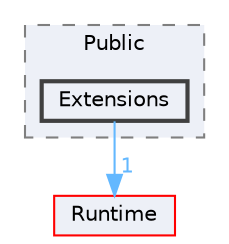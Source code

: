 digraph "Extensions"
{
 // INTERACTIVE_SVG=YES
 // LATEX_PDF_SIZE
  bgcolor="transparent";
  edge [fontname=Helvetica,fontsize=10,labelfontname=Helvetica,labelfontsize=10];
  node [fontname=Helvetica,fontsize=10,shape=box,height=0.2,width=0.4];
  compound=true
  subgraph clusterdir_1d3fc90b52e3a28a1083d1de47afcea9 {
    graph [ bgcolor="#edf0f7", pencolor="grey50", label="Public", fontname=Helvetica,fontsize=10 style="filled,dashed", URL="dir_1d3fc90b52e3a28a1083d1de47afcea9.html",tooltip=""]
  dir_8b13a4818ccf6d1ba2f2a625d936ed63 [label="Extensions", fillcolor="#edf0f7", color="grey25", style="filled,bold", URL="dir_8b13a4818ccf6d1ba2f2a625d936ed63.html",tooltip=""];
  }
  dir_7536b172fbd480bfd146a1b1acd6856b [label="Runtime", fillcolor="#edf0f7", color="red", style="filled", URL="dir_7536b172fbd480bfd146a1b1acd6856b.html",tooltip=""];
  dir_8b13a4818ccf6d1ba2f2a625d936ed63->dir_7536b172fbd480bfd146a1b1acd6856b [headlabel="1", labeldistance=1.5 headhref="dir_000387_000984.html" href="dir_000387_000984.html" color="steelblue1" fontcolor="steelblue1"];
}
